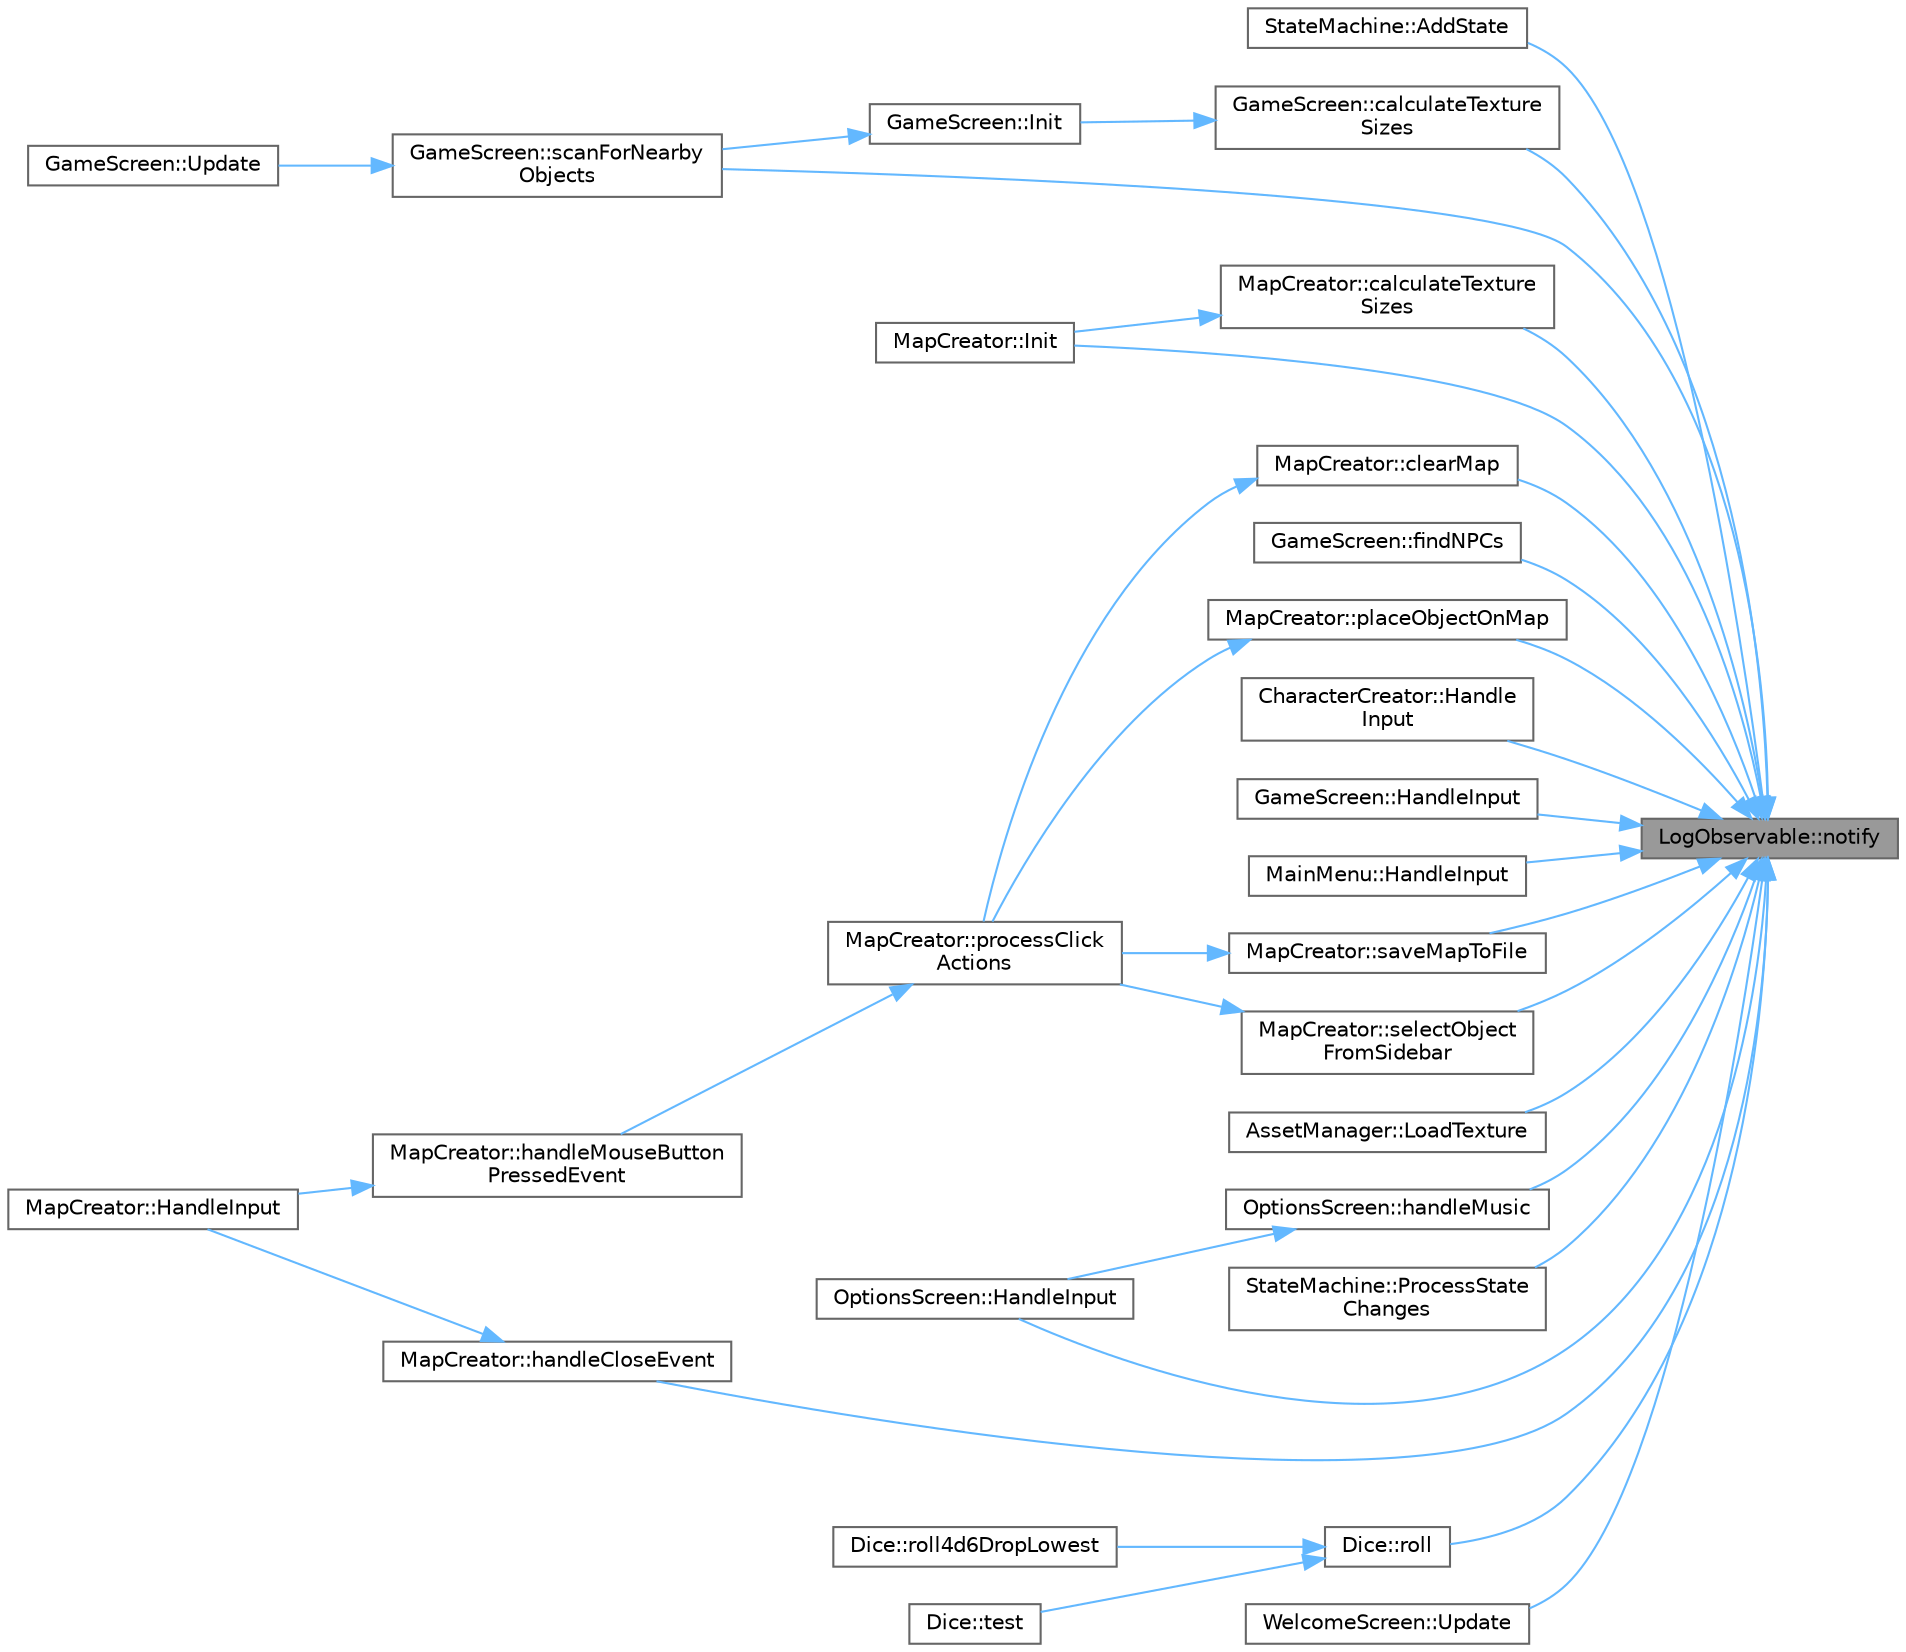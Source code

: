digraph "LogObservable::notify"
{
 // LATEX_PDF_SIZE
  bgcolor="transparent";
  edge [fontname=Helvetica,fontsize=10,labelfontname=Helvetica,labelfontsize=10];
  node [fontname=Helvetica,fontsize=10,shape=box,height=0.2,width=0.4];
  rankdir="RL";
  Node1 [id="Node000001",label="LogObservable::notify",height=0.2,width=0.4,color="gray40", fillcolor="grey60", style="filled", fontcolor="black",tooltip="Notifies the observers without any message. This function overrides the notify() function in the base..."];
  Node1 -> Node2 [id="edge1_Node000001_Node000002",dir="back",color="steelblue1",style="solid",tooltip=" "];
  Node2 [id="Node000002",label="StateMachine::AddState",height=0.2,width=0.4,color="grey40", fillcolor="white", style="filled",URL="$class_state_machine.html#a3ba9ce4cc1b3b4b6000b64548904914c",tooltip="Adds a new state to the state machine."];
  Node1 -> Node3 [id="edge2_Node000001_Node000003",dir="back",color="steelblue1",style="solid",tooltip=" "];
  Node3 [id="Node000003",label="GameScreen::calculateTexture\lSizes",height=0.2,width=0.4,color="grey40", fillcolor="white", style="filled",URL="$class_game_screen.html#ac5770b3b0644b382b14969b689e0fc43",tooltip="Calculates the sizes of the textures based on the window size."];
  Node3 -> Node4 [id="edge3_Node000003_Node000004",dir="back",color="steelblue1",style="solid",tooltip=" "];
  Node4 [id="Node000004",label="GameScreen::Init",height=0.2,width=0.4,color="grey40", fillcolor="white", style="filled",URL="$class_game_screen.html#a550dcdadec1a5757fea41af94d3e27b3",tooltip="Initializes the game screen."];
  Node4 -> Node5 [id="edge4_Node000004_Node000005",dir="back",color="steelblue1",style="solid",tooltip=" "];
  Node5 [id="Node000005",label="GameScreen::scanForNearby\lObjects",height=0.2,width=0.4,color="grey40", fillcolor="white", style="filled",URL="$class_game_screen.html#aed3dd7f89b155ec7ecae084518336696",tooltip="Scans for nearby objects in the current map."];
  Node5 -> Node6 [id="edge5_Node000005_Node000006",dir="back",color="steelblue1",style="solid",tooltip=" "];
  Node6 [id="Node000006",label="GameScreen::Update",height=0.2,width=0.4,color="grey40", fillcolor="white", style="filled",URL="$class_game_screen.html#ae73ca8179f16069b52a8aca7254990b6",tooltip="Updates the game screen."];
  Node1 -> Node7 [id="edge6_Node000001_Node000007",dir="back",color="steelblue1",style="solid",tooltip=" "];
  Node7 [id="Node000007",label="MapCreator::calculateTexture\lSizes",height=0.2,width=0.4,color="grey40", fillcolor="white", style="filled",URL="$class_map_creator.html#a809c50a621bd0e7d60405312be1c12c2",tooltip="Calculates the sizes of the textures based on the window size."];
  Node7 -> Node8 [id="edge7_Node000007_Node000008",dir="back",color="steelblue1",style="solid",tooltip=" "];
  Node8 [id="Node000008",label="MapCreator::Init",height=0.2,width=0.4,color="grey40", fillcolor="white", style="filled",URL="$class_map_creator.html#a154365229a47df60702edd7aa798091b",tooltip="Initializes the map creator by asking the user for the map size&name then, load all the Textures."];
  Node1 -> Node9 [id="edge8_Node000001_Node000009",dir="back",color="steelblue1",style="solid",tooltip=" "];
  Node9 [id="Node000009",label="MapCreator::clearMap",height=0.2,width=0.4,color="grey40", fillcolor="white", style="filled",URL="$class_map_creator.html#aaf7d9b3c2754b5345f5cbd9e762c4968",tooltip="Assigns the current map a new default one and, detaches the observer from the old map and attaches it..."];
  Node9 -> Node10 [id="edge9_Node000009_Node000010",dir="back",color="steelblue1",style="solid",tooltip=" "];
  Node10 [id="Node000010",label="MapCreator::processClick\lActions",height=0.2,width=0.4,color="grey40", fillcolor="white", style="filled",URL="$class_map_creator.html#a054cb306e000f220c589b2464279ffbc",tooltip="Checks where the user clicked on the screen eg. sidebar, map, buttons and calls the appropriate funct..."];
  Node10 -> Node11 [id="edge10_Node000010_Node000011",dir="back",color="steelblue1",style="solid",tooltip=" "];
  Node11 [id="Node000011",label="MapCreator::handleMouseButton\lPressedEvent",height=0.2,width=0.4,color="grey40", fillcolor="white", style="filled",URL="$class_map_creator.html#a4b26477932cbed5df4f0c011fed84e39",tooltip="Checks whether the event on the window was a click."];
  Node11 -> Node12 [id="edge11_Node000011_Node000012",dir="back",color="steelblue1",style="solid",tooltip=" "];
  Node12 [id="Node000012",label="MapCreator::HandleInput",height=0.2,width=0.4,color="grey40", fillcolor="white", style="filled",URL="$class_map_creator.html#a39254fe1fb7f9abe952ad5eb65ecf699",tooltip="Handles the inputs (clicks) of the user on the window and updates the game logic."];
  Node1 -> Node13 [id="edge12_Node000001_Node000013",dir="back",color="steelblue1",style="solid",tooltip=" "];
  Node13 [id="Node000013",label="GameScreen::findNPCs",height=0.2,width=0.4,color="grey40", fillcolor="white", style="filled",URL="$class_game_screen.html#a42848521aeda505f1c87c6c306a3b67e",tooltip="Finds the player character in the current map."];
  Node1 -> Node14 [id="edge13_Node000001_Node000014",dir="back",color="steelblue1",style="solid",tooltip=" "];
  Node14 [id="Node000014",label="MapCreator::handleCloseEvent",height=0.2,width=0.4,color="grey40", fillcolor="white", style="filled",URL="$class_map_creator.html#ab5d39527ca7f5817a5d3b36e64f893b5",tooltip="closes the window when the user clicks the close button."];
  Node14 -> Node12 [id="edge14_Node000014_Node000012",dir="back",color="steelblue1",style="solid",tooltip=" "];
  Node1 -> Node15 [id="edge15_Node000001_Node000015",dir="back",color="steelblue1",style="solid",tooltip=" "];
  Node15 [id="Node000015",label="CharacterCreator::Handle\lInput",height=0.2,width=0.4,color="grey40", fillcolor="white", style="filled",URL="$class_character_creator.html#a6968353aaa3a5616e1797eca641ffa97",tooltip="Handles the user input in the character creator state."];
  Node1 -> Node16 [id="edge16_Node000001_Node000016",dir="back",color="steelblue1",style="solid",tooltip=" "];
  Node16 [id="Node000016",label="GameScreen::HandleInput",height=0.2,width=0.4,color="grey40", fillcolor="white", style="filled",URL="$class_game_screen.html#ab0299f0189e42b844589c042b372d58e",tooltip="Handles the input for the game screen."];
  Node1 -> Node17 [id="edge17_Node000001_Node000017",dir="back",color="steelblue1",style="solid",tooltip=" "];
  Node17 [id="Node000017",label="MainMenu::HandleInput",height=0.2,width=0.4,color="grey40", fillcolor="white", style="filled",URL="$class_main_menu.html#abf36c8bcbe63e9b0b19c1a78068974ab",tooltip="Handles the input for the main menu state."];
  Node1 -> Node18 [id="edge18_Node000001_Node000018",dir="back",color="steelblue1",style="solid",tooltip=" "];
  Node18 [id="Node000018",label="OptionsScreen::HandleInput",height=0.2,width=0.4,color="grey40", fillcolor="white", style="filled",URL="$class_options_screen.html#a085a370660d4f7c9cdcf125517d090e7",tooltip="Handles the input for the options screen state."];
  Node1 -> Node19 [id="edge19_Node000001_Node000019",dir="back",color="steelblue1",style="solid",tooltip=" "];
  Node19 [id="Node000019",label="OptionsScreen::handleMusic",height=0.2,width=0.4,color="grey40", fillcolor="white", style="filled",URL="$class_options_screen.html#aa9cc1398800ab0a43e5c869ff78c28c1",tooltip="Handles the music on the options screen."];
  Node19 -> Node18 [id="edge20_Node000019_Node000018",dir="back",color="steelblue1",style="solid",tooltip=" "];
  Node1 -> Node8 [id="edge21_Node000001_Node000008",dir="back",color="steelblue1",style="solid",tooltip=" "];
  Node1 -> Node20 [id="edge22_Node000001_Node000020",dir="back",color="steelblue1",style="solid",tooltip=" "];
  Node20 [id="Node000020",label="AssetManager::LoadTexture",height=0.2,width=0.4,color="grey40", fillcolor="white", style="filled",URL="$class_asset_manager.html#a05bcb77f216cf76b08d04e9c16b6346a",tooltip="Loads a texture from a file and associates it with a name."];
  Node1 -> Node21 [id="edge23_Node000001_Node000021",dir="back",color="steelblue1",style="solid",tooltip=" "];
  Node21 [id="Node000021",label="MapCreator::placeObjectOnMap",height=0.2,width=0.4,color="grey40", fillcolor="white", style="filled",URL="$class_map_creator.html#aff37946b9d68adb304b73c1cb2934b2f",tooltip="Places an object on the map based on the passed mouse position, using the method in Map...."];
  Node21 -> Node10 [id="edge24_Node000021_Node000010",dir="back",color="steelblue1",style="solid",tooltip=" "];
  Node1 -> Node22 [id="edge25_Node000001_Node000022",dir="back",color="steelblue1",style="solid",tooltip=" "];
  Node22 [id="Node000022",label="StateMachine::ProcessState\lChanges",height=0.2,width=0.4,color="grey40", fillcolor="white", style="filled",URL="$class_state_machine.html#ac5db136671d23fe23d0e1f22d77e3e67",tooltip="Processes any pending state changes in the state machine."];
  Node1 -> Node23 [id="edge26_Node000001_Node000023",dir="back",color="steelblue1",style="solid",tooltip=" "];
  Node23 [id="Node000023",label="Dice::roll",height=0.2,width=0.4,color="grey40", fillcolor="white", style="filled",URL="$class_dice.html#aa09f1850d597777c08e67cd0d9305244",tooltip="rolls the Dice by parsing the passed rex string, and generating a random number based on it"];
  Node23 -> Node24 [id="edge27_Node000023_Node000024",dir="back",color="steelblue1",style="solid",tooltip=" "];
  Node24 [id="Node000024",label="Dice::roll4d6DropLowest",height=0.2,width=0.4,color="grey40", fillcolor="white", style="filled",URL="$class_dice.html#a593bcdb69288dcb35d967707cdf40ebd",tooltip="Roll 4d6."];
  Node23 -> Node25 [id="edge28_Node000023_Node000025",dir="back",color="steelblue1",style="solid",tooltip=" "];
  Node25 [id="Node000025",label="Dice::test",height=0.2,width=0.4,color="grey40", fillcolor="white", style="filled",URL="$class_dice.html#ac2f439b641b04804265b30c25fe2cc20",tooltip="test function for the Dice class"];
  Node1 -> Node26 [id="edge29_Node000001_Node000026",dir="back",color="steelblue1",style="solid",tooltip=" "];
  Node26 [id="Node000026",label="MapCreator::saveMapToFile",height=0.2,width=0.4,color="grey40", fillcolor="white", style="filled",URL="$class_map_creator.html#a4522812221edd19bf151c6e8818ace58",tooltip="Saves the edited map to a file in the Saved Maps directory as a .json file."];
  Node26 -> Node10 [id="edge30_Node000026_Node000010",dir="back",color="steelblue1",style="solid",tooltip=" "];
  Node1 -> Node5 [id="edge31_Node000001_Node000005",dir="back",color="steelblue1",style="solid",tooltip=" "];
  Node1 -> Node27 [id="edge32_Node000001_Node000027",dir="back",color="steelblue1",style="solid",tooltip=" "];
  Node27 [id="Node000027",label="MapCreator::selectObject\lFromSidebar",height=0.2,width=0.4,color="grey40", fillcolor="white", style="filled",URL="$class_map_creator.html#a86989a32cc3277b24d105abd9866d4fb",tooltip="Based a click on the passed mouse position, selects an object from the sidebar."];
  Node27 -> Node10 [id="edge33_Node000027_Node000010",dir="back",color="steelblue1",style="solid",tooltip=" "];
  Node1 -> Node28 [id="edge34_Node000001_Node000028",dir="back",color="steelblue1",style="solid",tooltip=" "];
  Node28 [id="Node000028",label="WelcomeScreen::Update",height=0.2,width=0.4,color="grey40", fillcolor="white", style="filled",URL="$class_welcome_screen.html#a09b670080eeec868ab7b7124653f02ac",tooltip="Updates the welcome screen state."];
}
